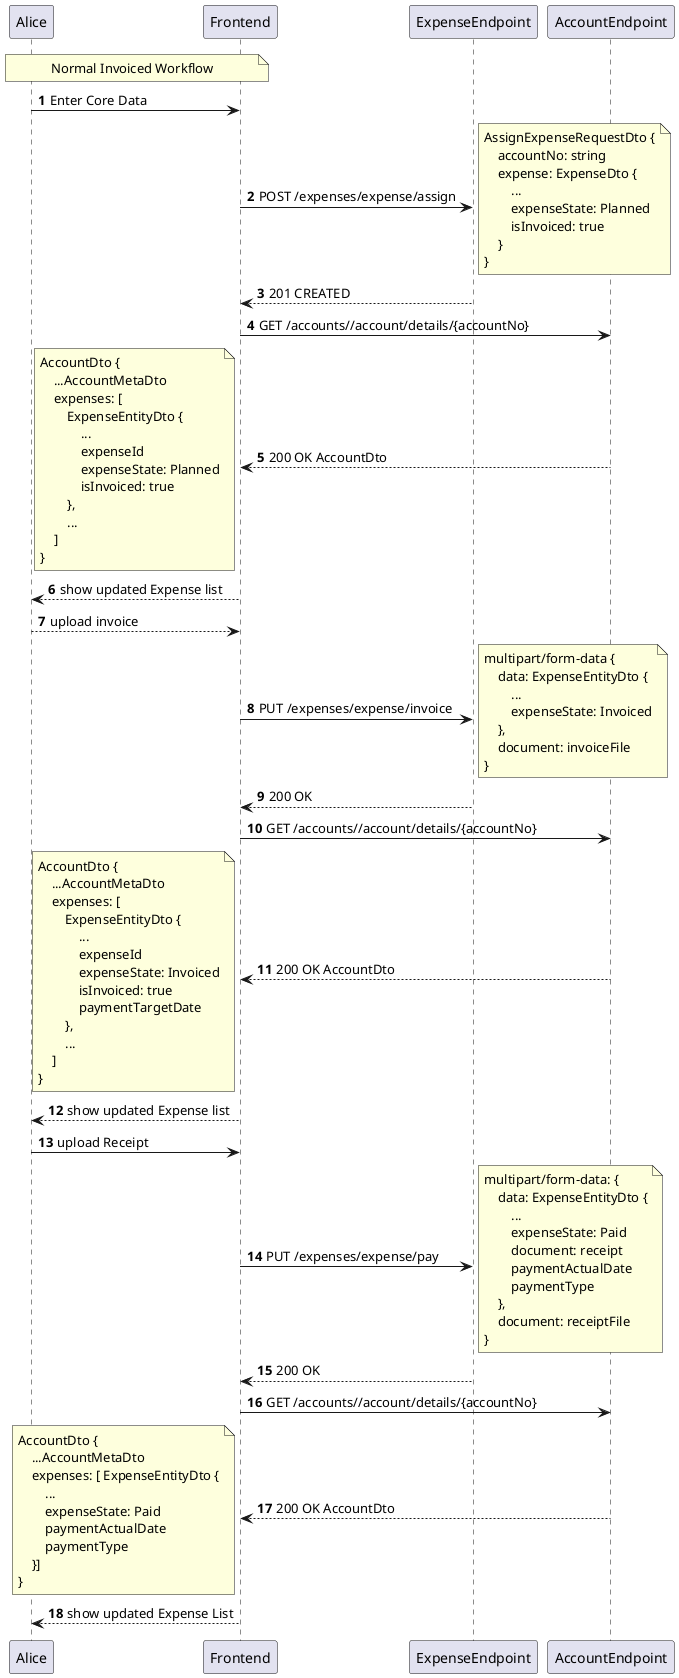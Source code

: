 @startuml
autonumber
participant Alice
participant Frontend
participant ExpenseEndpoint

note over Alice, Frontend: Normal Invoiced Workflow

Alice -> Frontend: Enter Core Data
Frontend -> ExpenseEndpoint: POST /expenses/expense/assign
note right
AssignExpenseRequestDto {
    accountNo: string
    expense: ExpenseDto {
        ...
        expenseState: Planned
        isInvoiced: true
    }
}
end note
Frontend <-- ExpenseEndpoint: 201 CREATED
Frontend -> AccountEndpoint: GET /accounts//account/details/{accountNo}
Frontend <-- AccountEndpoint: 200 OK AccountDto
note left
AccountDto {
    ...AccountMetaDto
    expenses: [
        ExpenseEntityDto {
            ...
            expenseId
            expenseState: Planned
            isInvoiced: true
        },
        ...
    ]
}
end note
Alice <-- Frontend: show updated Expense list
Alice --> Frontend: upload invoice
Frontend -> ExpenseEndpoint: PUT /expenses/expense/invoice
note right
    multipart/form-data {
        data: ExpenseEntityDto {
            ...
            expenseState: Invoiced
        },
        document: invoiceFile
    }
end note
Frontend <-- ExpenseEndpoint: 200 OK
Frontend -> AccountEndpoint: GET /accounts//account/details/{accountNo}
Frontend <-- AccountEndpoint: 200 OK AccountDto
note left
AccountDto {
    ...AccountMetaDto
    expenses: [
        ExpenseEntityDto {
            ...
            expenseId
            expenseState: Invoiced
            isInvoiced: true
            paymentTargetDate
        },
        ...
    ]
}
end note

Alice <-- Frontend: show updated Expense list
Alice -> Frontend: upload Receipt
Frontend -> ExpenseEndpoint: PUT /expenses/expense/pay
note right
    multipart/form-data: {
        data: ExpenseEntityDto {
            ...
            expenseState: Paid
            document: receipt
            paymentActualDate
            paymentType
        },
        document: receiptFile
    }
end note
Frontend <-- ExpenseEndpoint: 200 OK
Frontend -> AccountEndpoint: GET /accounts//account/details/{accountNo}
Frontend <-- AccountEndpoint: 200 OK AccountDto
note left
AccountDto {
    ...AccountMetaDto
    expenses: [ ExpenseEntityDto {
        ...
        expenseState: Paid
        paymentActualDate
        paymentType
    }]
}
end note

Alice <-- Frontend: show updated Expense List
@enduml